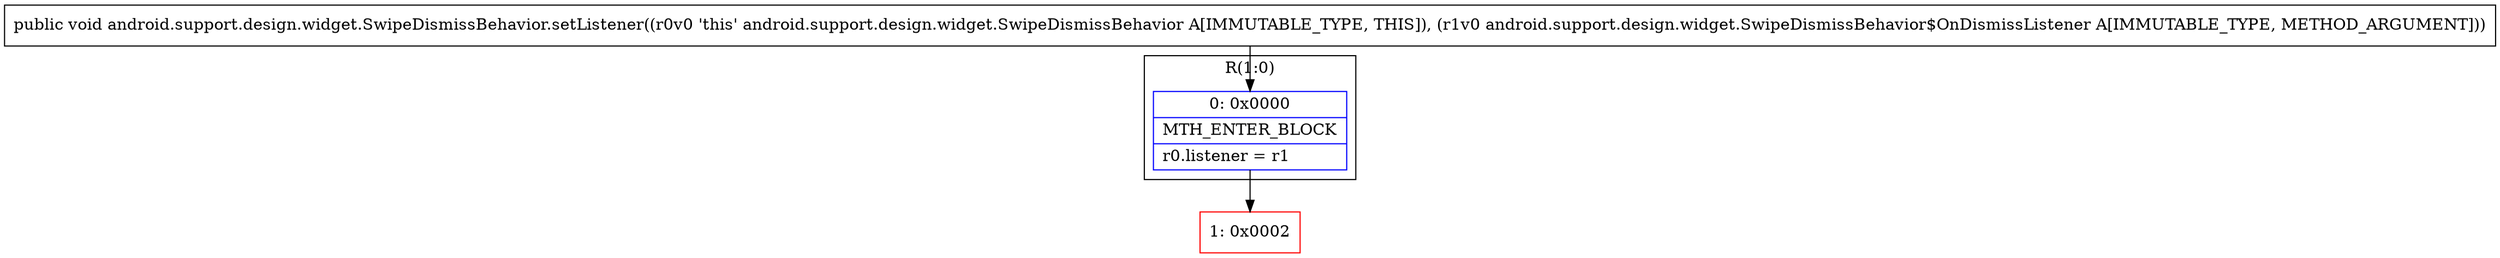 digraph "CFG forandroid.support.design.widget.SwipeDismissBehavior.setListener(Landroid\/support\/design\/widget\/SwipeDismissBehavior$OnDismissListener;)V" {
subgraph cluster_Region_837985145 {
label = "R(1:0)";
node [shape=record,color=blue];
Node_0 [shape=record,label="{0\:\ 0x0000|MTH_ENTER_BLOCK\l|r0.listener = r1\l}"];
}
Node_1 [shape=record,color=red,label="{1\:\ 0x0002}"];
MethodNode[shape=record,label="{public void android.support.design.widget.SwipeDismissBehavior.setListener((r0v0 'this' android.support.design.widget.SwipeDismissBehavior A[IMMUTABLE_TYPE, THIS]), (r1v0 android.support.design.widget.SwipeDismissBehavior$OnDismissListener A[IMMUTABLE_TYPE, METHOD_ARGUMENT])) }"];
MethodNode -> Node_0;
Node_0 -> Node_1;
}

